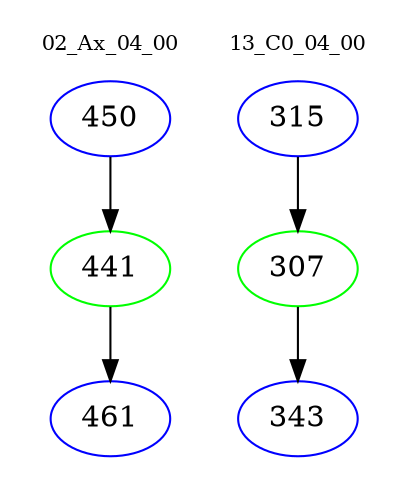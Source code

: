 digraph{
subgraph cluster_0 {
color = white
label = "02_Ax_04_00";
fontsize=10;
T0_450 [label="450", color="blue"]
T0_450 -> T0_441 [color="black"]
T0_441 [label="441", color="green"]
T0_441 -> T0_461 [color="black"]
T0_461 [label="461", color="blue"]
}
subgraph cluster_1 {
color = white
label = "13_C0_04_00";
fontsize=10;
T1_315 [label="315", color="blue"]
T1_315 -> T1_307 [color="black"]
T1_307 [label="307", color="green"]
T1_307 -> T1_343 [color="black"]
T1_343 [label="343", color="blue"]
}
}
